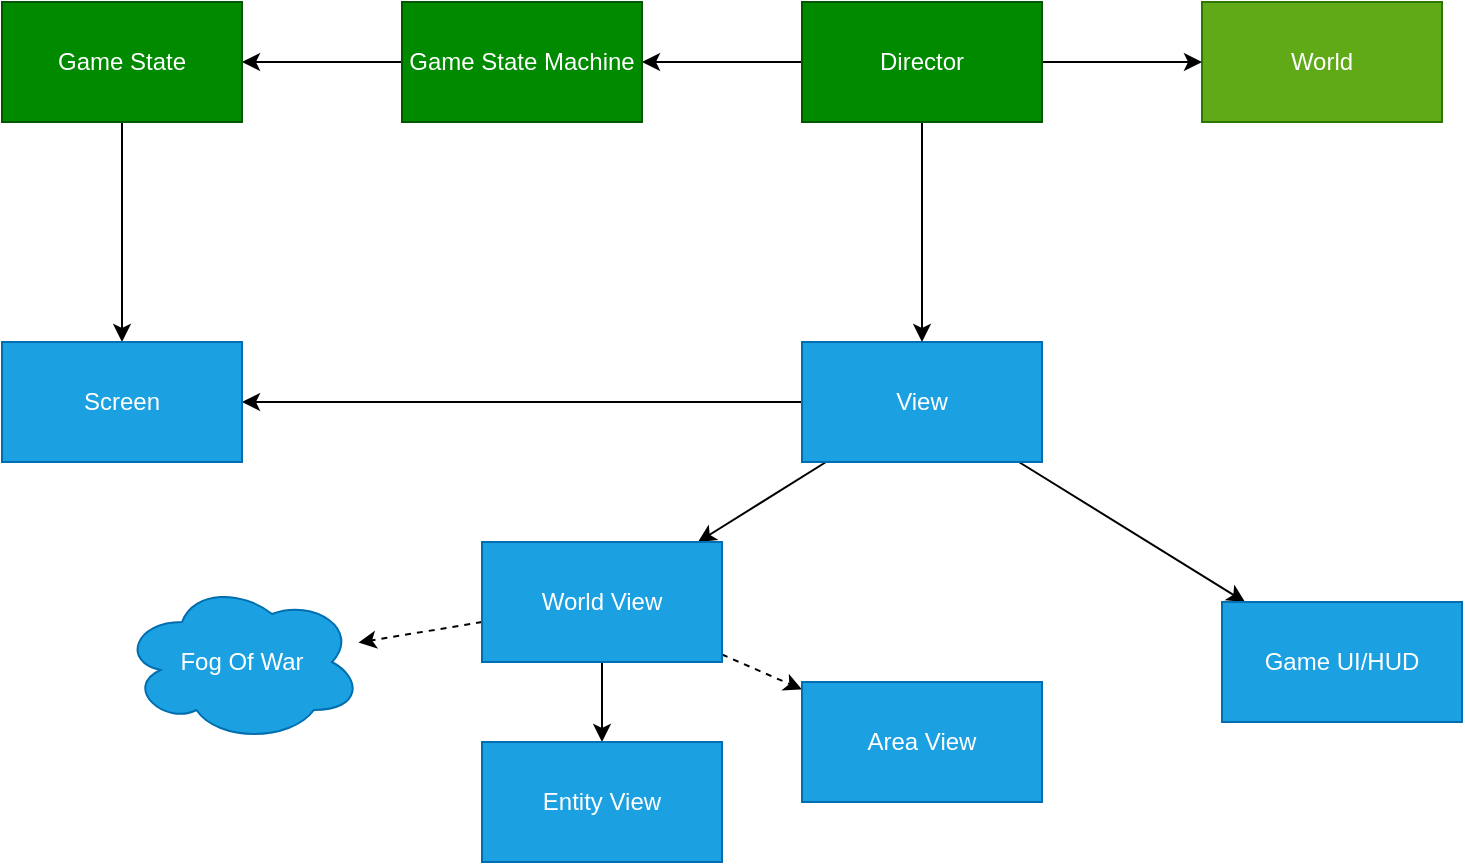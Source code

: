 <mxfile>
    <diagram id="Zm6vfUDJEZTc4js3OQ8p" name="Page-1">
        <mxGraphModel dx="1900" dy="504" grid="1" gridSize="10" guides="1" tooltips="1" connect="1" arrows="1" fold="1" page="1" pageScale="1" pageWidth="850" pageHeight="1100" math="0" shadow="0">
            <root>
                <mxCell id="0"/>
                <mxCell id="1" parent="0"/>
                <mxCell id="2" value="World" style="rounded=0;whiteSpace=wrap;html=1;fillColor=#60a917;fontColor=#ffffff;strokeColor=#2D7600;" parent="1" vertex="1">
                    <mxGeometry x="280" y="110" width="120" height="60" as="geometry"/>
                </mxCell>
                <mxCell id="9" value="" style="edgeStyle=none;html=1;" parent="1" source="3" target="8" edge="1">
                    <mxGeometry relative="1" as="geometry"/>
                </mxCell>
                <mxCell id="12" value="" style="edgeStyle=none;html=1;" parent="1" source="3" target="11" edge="1">
                    <mxGeometry relative="1" as="geometry"/>
                </mxCell>
                <mxCell id="14" value="" style="edgeStyle=none;html=1;" parent="1" source="8" target="13" edge="1">
                    <mxGeometry relative="1" as="geometry"/>
                </mxCell>
                <mxCell id="27" value="" style="edgeStyle=none;html=1;" parent="1" source="3" target="26" edge="1">
                    <mxGeometry relative="1" as="geometry"/>
                </mxCell>
                <mxCell id="3" value="View" style="whiteSpace=wrap;html=1;fillColor=#1ba1e2;fontColor=#ffffff;strokeColor=#006EAF;" parent="1" vertex="1">
                    <mxGeometry x="80" y="280" width="120" height="60" as="geometry"/>
                </mxCell>
                <mxCell id="6" style="edgeStyle=none;html=1;entryX=0;entryY=0.5;entryDx=0;entryDy=0;" parent="1" source="5" target="2" edge="1">
                    <mxGeometry relative="1" as="geometry"/>
                </mxCell>
                <mxCell id="7" style="edgeStyle=none;html=1;entryX=0.5;entryY=0;entryDx=0;entryDy=0;" parent="1" source="5" target="3" edge="1">
                    <mxGeometry relative="1" as="geometry"/>
                </mxCell>
                <mxCell id="21" value="" style="edgeStyle=none;html=1;" parent="1" source="5" target="20" edge="1">
                    <mxGeometry relative="1" as="geometry"/>
                </mxCell>
                <mxCell id="5" value="Director" style="whiteSpace=wrap;html=1;fillColor=#008a00;fontColor=#ffffff;strokeColor=#005700;" parent="1" vertex="1">
                    <mxGeometry x="80" y="110" width="120" height="60" as="geometry"/>
                </mxCell>
                <mxCell id="16" value="" style="edgeStyle=none;html=1;dashed=1;" parent="1" source="8" target="15" edge="1">
                    <mxGeometry relative="1" as="geometry"/>
                </mxCell>
                <mxCell id="19" value="" style="edgeStyle=none;html=1;dashed=1;" parent="1" source="8" target="18" edge="1">
                    <mxGeometry relative="1" as="geometry"/>
                </mxCell>
                <mxCell id="8" value="World View" style="whiteSpace=wrap;html=1;fillColor=#1ba1e2;fontColor=#ffffff;strokeColor=#006EAF;" parent="1" vertex="1">
                    <mxGeometry x="-80" y="380" width="120" height="60" as="geometry"/>
                </mxCell>
                <mxCell id="11" value="Game UI/HUD" style="whiteSpace=wrap;html=1;fillColor=#1ba1e2;fontColor=#ffffff;strokeColor=#006EAF;" parent="1" vertex="1">
                    <mxGeometry x="290" y="410" width="120" height="60" as="geometry"/>
                </mxCell>
                <mxCell id="13" value="Entity View" style="whiteSpace=wrap;html=1;fillColor=#1ba1e2;fontColor=#ffffff;strokeColor=#006EAF;" parent="1" vertex="1">
                    <mxGeometry x="-80" y="480" width="120" height="60" as="geometry"/>
                </mxCell>
                <mxCell id="15" value="Fog Of War" style="ellipse;shape=cloud;whiteSpace=wrap;html=1;fillColor=#1ba1e2;strokeColor=#006EAF;fontColor=#ffffff;" parent="1" vertex="1">
                    <mxGeometry x="-260" y="400" width="120" height="80" as="geometry"/>
                </mxCell>
                <mxCell id="18" value="Area View" style="whiteSpace=wrap;html=1;fillColor=#1ba1e2;strokeColor=#006EAF;fontColor=#ffffff;" parent="1" vertex="1">
                    <mxGeometry x="80" y="450" width="120" height="60" as="geometry"/>
                </mxCell>
                <mxCell id="23" value="" style="edgeStyle=none;html=1;" parent="1" source="20" target="22" edge="1">
                    <mxGeometry relative="1" as="geometry"/>
                </mxCell>
                <mxCell id="20" value="Game State Machine" style="whiteSpace=wrap;html=1;fillColor=#008a00;strokeColor=#005700;fontColor=#ffffff;" parent="1" vertex="1">
                    <mxGeometry x="-120" y="110" width="120" height="60" as="geometry"/>
                </mxCell>
                <mxCell id="28" value="" style="edgeStyle=none;html=1;" parent="1" source="22" target="26" edge="1">
                    <mxGeometry relative="1" as="geometry"/>
                </mxCell>
                <mxCell id="22" value="Game State" style="whiteSpace=wrap;html=1;fillColor=#008a00;strokeColor=#005700;fontColor=#ffffff;" parent="1" vertex="1">
                    <mxGeometry x="-320" y="110" width="120" height="60" as="geometry"/>
                </mxCell>
                <mxCell id="26" value="Screen" style="whiteSpace=wrap;html=1;fillColor=#1ba1e2;strokeColor=#006EAF;fontColor=#ffffff;" parent="1" vertex="1">
                    <mxGeometry x="-320" y="280" width="120" height="60" as="geometry"/>
                </mxCell>
            </root>
        </mxGraphModel>
    </diagram>
</mxfile>
